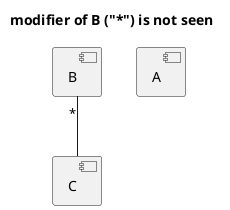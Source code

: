 {
  "sha1": "kbe7mrd40shwysqg4hxxolt3058qow",
  "insertion": {
    "when": "2024-06-03T18:59:32.803Z",
    "url": "https://forum.plantuml.net/10600/sequence-diagram-missing-polygon-object-handwritten-create",
    "user": "plantuml@gmail.com"
  }
}
@startuml
title modifier of B ("*") is not seen 
component A
component B {
}
component C {
}
B "*" -- C
@enduml
